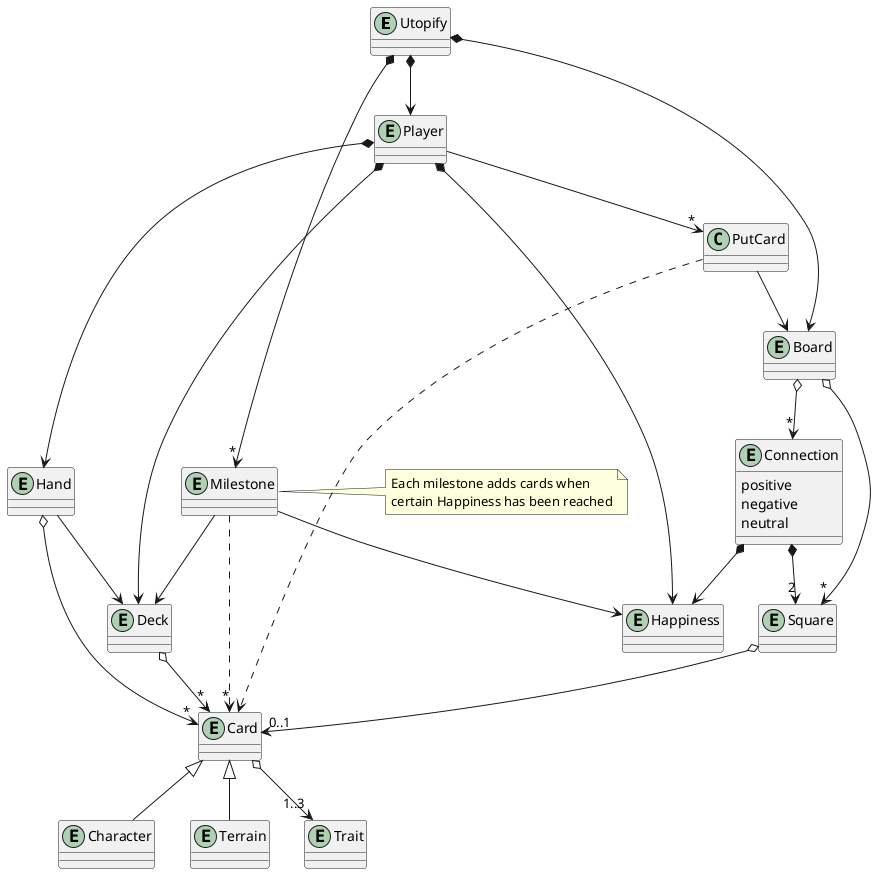 ﻿@startuml

entity Utopify
entity Player
entity Deck
entity Hand
entity Card
entity Character
entity Terrain
entity Trait
entity Board
entity Square
entity Connection
{
    positive
    negative
    neutral
}

entity Happiness
entity Milestone
note right: Each milestone adds cards when\ncertain Happiness has been reached

Utopify *--> Player
Player *--> Deck
Player *--> Hand
Player --> "*" PutCard
Hand --> Deck
Hand o--> "*" Card
Deck o--> "*" Card
Card o--> "1..3" Trait
Card <|-- Character
Card <|-- Terrain

Player *--> Happiness

Utopify *--> Board
Board o--> "*" Square
Board o--> "*" Connection
Square o--> "0..1" Card
Connection *--> "2" Square
Connection *--> Happiness

PutCard --> Board
PutCard ..> Card

Utopify *--> "*" Milestone
Milestone --> Happiness
Milestone --> Deck
Milestone ..> "*" Card 

@enduml